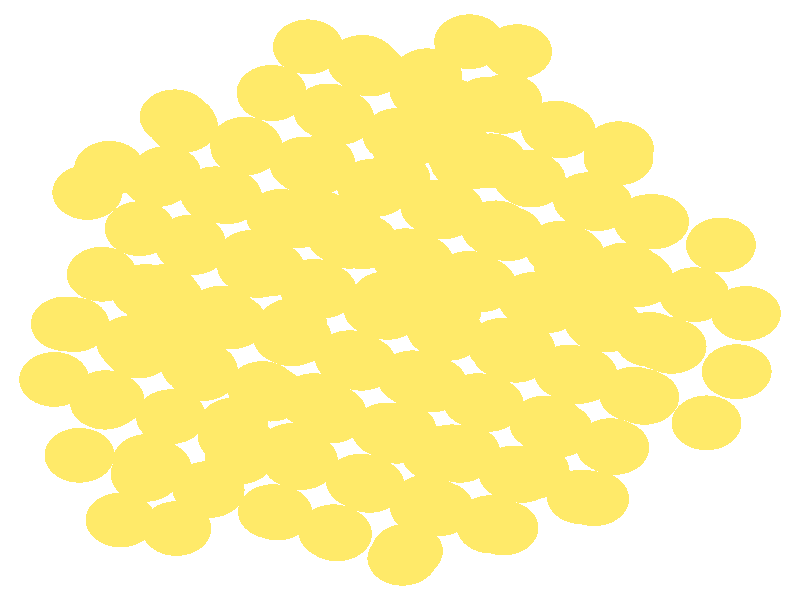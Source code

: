 #include "colors.inc"
#include "finish.inc"

global_settings {assumed_gamma 1 max_trace_level 6}
background {color White}
camera {orthographic
  right -23.36*x up 22.37*y
  direction 1.00*z
  location <0,0,50.00> look_at <0,0,0>}
light_source {<  2.00,   3.00,  40.00> color White
  area_light <0.70, 0, 0>, <0, 0.70, 0>, 3, 3
  adaptive 1 jitter}

#declare simple = finish {phong 0.7}
#declare pale = finish {ambient .5 diffuse .85 roughness .001 specular 0.200 }
#declare intermediate = finish {ambient 0.3 diffuse 0.6 specular 0.10 roughness 0.04 }
#declare vmd = finish {ambient .0 diffuse .65 phong 0.1 phong_size 40. specular 0.500 }
#declare jmol = finish {ambient .2 diffuse .6 specular 1 roughness .001 metallic}
#declare ase2 = finish {ambient 0.05 brilliance 3 diffuse 0.6 metallic specular 0.70 roughness 0.04 reflection 0.15}
#declare ase3 = finish {ambient .15 brilliance 2 diffuse .6 metallic specular 1. roughness .001 reflection .0}
#declare glass = finish {ambient .05 diffuse .3 specular 1. roughness .001}
#declare Rcell = 0.050;
#declare Rbond = 0.100;

#macro atom(LOC, R, COL, FIN)
  sphere{LOC, R texture{pigment{COL} finish{FIN}}}
#end
#macro constrain(LOC, R, COL, FIN)
union{torus{R, Rcell rotate 45*z texture{pigment{COL} finish{FIN}}}
      torus{R, Rcell rotate -45*z texture{pigment{COL} finish{FIN}}}
      translate LOC}
#end

atom(< -8.62,  -3.81, -14.06>, 1.02, rgb <1.00, 0.82, 0.14>, ase3) // #0 
atom(< -8.60,  -3.64,  -9.63>, 1.02, rgb <1.00, 0.82, 0.14>, ase3) // #1 
atom(< -9.36,  -5.79,  -7.67>, 1.02, rgb <1.00, 0.82, 0.14>, ase3) // #2 
atom(< -7.84,  -1.59, -15.95>, 1.02, rgb <1.00, 0.82, 0.14>, ase3) // #3 
atom(< -9.76,  -0.89, -13.79>, 1.02, rgb <1.00, 0.82, 0.14>, ase3) // #4 
atom(< -9.13,   4.01,  -8.36>, 1.02, rgb <1.00, 0.82, 0.14>, ase3) // #5 
atom(< -7.78,  -1.69, -11.89>, 1.02, rgb <1.00, 0.82, 0.14>, ase3) // #6 
atom(< -6.92,   0.31, -13.87>, 1.02, rgb <1.00, 0.82, 0.14>, ase3) // #7 
atom(< -9.51,  -0.92, -10.10>, 1.02, rgb <1.00, 0.82, 0.14>, ase3) // #8 
atom(< -8.71,   0.96,  -7.76>, 1.02, rgb <1.00, 0.82, 0.14>, ase3) // #9 
atom(< -7.66,  -1.72,  -7.77>, 1.02, rgb <1.00, 0.82, 0.14>, ase3) // #10 
atom(< -6.97,   0.15,  -9.80>, 1.02, rgb <1.00, 0.82, 0.14>, ase3) // #11 
atom(<-10.10,  -2.96, -12.01>, 1.02, rgb <1.00, 0.82, 0.14>, ase3) // #12 
atom(< -7.64,  -1.90,  -3.76>, 1.02, rgb <1.00, 0.82, 0.14>, ase3) // #13 
atom(< -6.77,   0.06,  -5.76>, 1.02, rgb <1.00, 0.82, 0.14>, ase3) // #14 
atom(< -6.12,   2.16, -15.96>, 1.02, rgb <1.00, 0.82, 0.14>, ase3) // #15 
atom(< -4.34,   1.59, -17.80>, 1.02, rgb <1.00, 0.82, 0.14>, ase3) // #16 
atom(< -8.49,   4.91, -11.30>, 1.02, rgb <1.00, 0.82, 0.14>, ase3) // #17 
atom(< -6.13,   2.05, -11.86>, 1.02, rgb <1.00, 0.82, 0.14>, ase3) // #18 
atom(< -5.40,   3.96, -13.85>, 1.02, rgb <1.00, 0.82, 0.14>, ase3) // #19 
atom(< -7.60,   2.66,  -9.78>, 1.02, rgb <1.00, 0.82, 0.14>, ase3) // #20 
atom(< -6.83,   4.72,  -7.58>, 1.02, rgb <1.00, 0.82, 0.14>, ase3) // #21 
atom(< -6.06,   1.95,  -7.76>, 1.02, rgb <1.00, 0.82, 0.14>, ase3) // #22 
atom(< -5.34,   3.88,  -9.79>, 1.02, rgb <1.00, 0.82, 0.14>, ase3) // #23 
atom(< -3.80,   1.16,  -1.89>, 1.02, rgb <1.00, 0.82, 0.14>, ase3) // #24 
atom(< -6.82,  -0.08,  -1.68>, 1.02, rgb <1.00, 0.82, 0.14>, ase3) // #25 
atom(< -5.05,   3.85,  -5.91>, 1.02, rgb <1.00, 0.82, 0.14>, ase3) // #26 
atom(< -3.75,   7.74, -13.88>, 1.02, rgb <1.00, 0.82, 0.14>, ase3) // #27 
atom(< -2.69,   9.44, -11.95>, 1.02, rgb <1.00, 0.82, 0.14>, ase3) // #28 
atom(< -4.53,   5.81, -11.82>, 1.02, rgb <1.00, 0.82, 0.14>, ase3) // #29 
atom(< -0.89,   8.61, -13.96>, 1.02, rgb <1.00, 0.82, 0.14>, ase3) // #30 
atom(< -6.58,   6.83, -13.62>, 1.02, rgb <1.00, 0.82, 0.14>, ase3) // #31 
atom(< -4.45,   5.71,  -7.74>, 1.02, rgb <1.00, 0.82, 0.14>, ase3) // #32 
atom(< -6.39,   6.62, -10.09>, 1.02, rgb <1.00, 0.82, 0.14>, ase3) // #33 
atom(< -7.09,   4.49,  -3.22>, 1.02, rgb <1.00, 0.82, 0.14>, ase3) // #34 
atom(< -4.51,   5.67,  -3.33>, 1.02, rgb <1.00, 0.82, 0.14>, ase3) // #35 
atom(< -6.34,   6.51,  -5.33>, 1.02, rgb <1.00, 0.82, 0.14>, ase3) // #36 
atom(< -6.14,  -1.83, -18.24>, 1.02, rgb <1.00, 0.82, 0.14>, ase3) // #37 
atom(< -7.11,  -6.27, -14.34>, 1.02, rgb <1.00, 0.82, 0.14>, ase3) // #38 
atom(< -6.69,  -4.35, -11.96>, 1.02, rgb <1.00, 0.82, 0.14>, ase3) // #39 
atom(< -6.53,  -8.52, -10.25>, 1.02, rgb <1.00, 0.82, 0.14>, ase3) // #40 
atom(< -4.88,  -5.10, -14.02>, 1.02, rgb <1.00, 0.82, 0.14>, ase3) // #41 
atom(< -8.16,  -8.20, -12.24>, 1.02, rgb <1.00, 0.82, 0.14>, ase3) // #42 
atom(< -7.38,  -6.02, -10.01>, 1.02, rgb <1.00, 0.82, 0.14>, ase3) // #43 
atom(< -5.56,  -7.10,  -7.93>, 1.02, rgb <1.00, 0.82, 0.14>, ase3) // #44 
atom(< -4.76,  -5.23,  -9.92>, 1.02, rgb <1.00, 0.82, 0.14>, ase3) // #45 
atom(< -7.43,  -6.50,  -5.70>, 1.02, rgb <1.00, 0.82, 0.14>, ase3) // #46 
atom(< -8.49,  -3.72,  -5.78>, 1.02, rgb <1.00, 0.82, 0.14>, ase3) // #47 
atom(< -4.67,  -5.32,  -5.87>, 1.02, rgb <1.00, 0.82, 0.14>, ase3) // #48 
atom(< -7.41,   0.32, -17.70>, 1.02, rgb <1.00, 0.82, 0.14>, ase3) // #49 
atom(< -5.23,  -0.49, -15.99>, 1.02, rgb <1.00, 0.82, 0.14>, ase3) // #50 
atom(< -4.86,  -4.66, -18.51>, 1.02, rgb <1.00, 0.82, 0.14>, ase3) // #51 
atom(< -3.14,  -0.95, -18.43>, 1.02, rgb <1.00, 0.82, 0.14>, ase3) // #52 
atom(< -5.97,  -2.44, -13.97>, 1.02, rgb <1.00, 0.82, 0.14>, ase3) // #53 
atom(< -5.12,  -0.62, -11.87>, 1.02, rgb <1.00, 0.82, 0.14>, ase3) // #54 
atom(< -4.02,  -3.30, -11.99>, 1.02, rgb <1.00, 0.82, 0.14>, ase3) // #55 
atom(< -3.27,  -1.38, -14.02>, 1.02, rgb <1.00, 0.82, 0.14>, ase3) // #56 
atom(< -5.87,  -2.55,  -9.90>, 1.02, rgb <1.00, 0.82, 0.14>, ase3) // #57 
atom(< -5.03,  -0.71,  -7.84>, 1.02, rgb <1.00, 0.82, 0.14>, ase3) // #58 
atom(< -3.92,  -3.40,  -7.89>, 1.02, rgb <1.00, 0.82, 0.14>, ase3) // #59 
atom(< -3.16,  -1.45,  -9.93>, 1.02, rgb <1.00, 0.82, 0.14>, ase3) // #60 
atom(< -5.76,  -2.61,  -5.79>, 1.02, rgb <1.00, 0.82, 0.14>, ase3) // #61 
atom(< -4.92,  -0.81,  -3.78>, 1.02, rgb <1.00, 0.82, 0.14>, ase3) // #62 
atom(< -3.02,  -1.39,  -1.62>, 1.02, rgb <1.00, 0.82, 0.14>, ase3) // #63 
atom(< -4.68,  -5.85,  -1.63>, 1.02, rgb <1.00, 0.82, 0.14>, ase3) // #64 
atom(< -5.75,  -2.74,  -1.75>, 1.02, rgb <1.00, 0.82, 0.14>, ase3) // #65 
atom(< -3.78,  -3.51,  -3.81>, 1.02, rgb <1.00, 0.82, 0.14>, ase3) // #66 
atom(< -0.41,   0.05, -18.15>, 1.02, rgb <1.00, 0.82, 0.14>, ase3) // #67 
atom(< -2.09,   7.05, -16.18>, 1.02, rgb <1.00, 0.82, 0.14>, ase3) // #68 
atom(< -2.52,   0.51, -16.08>, 1.02, rgb <1.00, 0.82, 0.14>, ase3) // #69 
atom(< -2.32,   3.04, -15.79>, 1.02, rgb <1.00, 0.82, 0.14>, ase3) // #70 
atom(< -4.32,   1.27, -13.91>, 1.02, rgb <1.00, 0.82, 0.14>, ase3) // #71 
atom(< -3.47,   3.12, -11.86>, 1.02, rgb <1.00, 0.82, 0.14>, ase3) // #72 
atom(< -2.42,   0.44, -11.97>, 1.02, rgb <1.00, 0.82, 0.14>, ase3) // #73 
atom(< -1.70,   2.39, -13.96>, 1.02, rgb <1.00, 0.82, 0.14>, ase3) // #74 
atom(< -4.21,   1.17,  -9.86>, 1.02, rgb <1.00, 0.82, 0.14>, ase3) // #75 
atom(< -3.38,   3.04,  -7.79>, 1.02, rgb <1.00, 0.82, 0.14>, ase3) // #76 
atom(< -2.31,   0.37,  -7.86>, 1.02, rgb <1.00, 0.82, 0.14>, ase3) // #77 
atom(< -1.54,   2.28,  -9.90>, 1.02, rgb <1.00, 0.82, 0.14>, ase3) // #78 
atom(< -4.15,   1.10,  -5.78>, 1.02, rgb <1.00, 0.82, 0.14>, ase3) // #79 
atom(< -2.97,   2.96,  -3.61>, 1.02, rgb <1.00, 0.82, 0.14>, ase3) // #80 
atom(< -2.28,   0.33,  -3.78>, 1.02, rgb <1.00, 0.82, 0.14>, ase3) // #81 
atom(< -1.48,   2.19,  -5.84>, 1.02, rgb <1.00, 0.82, 0.14>, ase3) // #82 
atom(< -1.99,  -4.32,  -2.01>, 1.02, rgb <1.00, 0.82, 0.14>, ase3) // #83 
atom(< -1.09,   2.17,  -1.96>, 1.02, rgb <1.00, 0.82, 0.14>, ase3) // #84 
atom(< -0.13,   4.50, -16.72>, 1.02, rgb <1.00, 0.82, 0.14>, ase3) // #85 
atom(<  0.79,   8.36, -15.91>, 1.02, rgb <1.00, 0.82, 0.14>, ase3) // #86 
atom(<  2.66,   5.19, -16.93>, 1.02, rgb <1.00, 0.82, 0.14>, ase3) // #87 
atom(< -2.79,   5.07, -13.87>, 1.02, rgb <1.00, 0.82, 0.14>, ase3) // #88 
atom(< -1.90,   6.89, -11.86>, 1.02, rgb <1.00, 0.82, 0.14>, ase3) // #89 
atom(< -0.82,   4.24, -11.96>, 1.02, rgb <1.00, 0.82, 0.14>, ase3) // #90 
atom(<  1.73,   5.58, -14.84>, 1.02, rgb <1.00, 0.82, 0.14>, ase3) // #91 
atom(< -2.67,   4.96,  -9.83>, 1.02, rgb <1.00, 0.82, 0.14>, ase3) // #92 
atom(< -1.78,   6.80,  -7.80>, 1.02, rgb <1.00, 0.82, 0.14>, ase3) // #93 
atom(< -0.70,   4.13,  -7.88>, 1.02, rgb <1.00, 0.82, 0.14>, ase3) // #94 
atom(<  0.03,   6.06,  -9.86>, 1.02, rgb <1.00, 0.82, 0.14>, ase3) // #95 
atom(< -2.53,   4.87,  -5.73>, 1.02, rgb <1.00, 0.82, 0.14>, ase3) // #96 
atom(< -1.88,   6.89,  -3.75>, 1.02, rgb <1.00, 0.82, 0.14>, ase3) // #97 
atom(< -0.81,   4.24,  -3.85>, 1.02, rgb <1.00, 0.82, 0.14>, ase3) // #98 
atom(<  0.09,   5.92,  -5.84>, 1.02, rgb <1.00, 0.82, 0.14>, ase3) // #99 
atom(< -2.33,   5.11,  -1.77>, 1.02, rgb <1.00, 0.82, 0.14>, ase3) // #100 
atom(< -3.74,   7.69,  -9.75>, 1.02, rgb <1.00, 0.82, 0.14>, ase3) // #101 
atom(<  1.42,   7.27, -12.17>, 1.02, rgb <1.00, 0.82, 0.14>, ase3) // #102 
atom(<  3.42,   9.26, -11.99>, 1.02, rgb <1.00, 0.82, 0.14>, ase3) // #103 
atom(<  0.72,   7.80,  -8.05>, 1.02, rgb <1.00, 0.82, 0.14>, ase3) // #104 
atom(< -1.10,   8.86,  -9.99>, 1.02, rgb <1.00, 0.82, 0.14>, ase3) // #105 
atom(< -3.16,  -5.61, -16.01>, 1.02, rgb <1.00, 0.82, 0.14>, ase3) // #106 
atom(< -5.63,  -7.03, -12.07>, 1.02, rgb <1.00, 0.82, 0.14>, ase3) // #107 
atom(< -3.00,  -6.00, -12.06>, 1.02, rgb <1.00, 0.82, 0.14>, ase3) // #108 
atom(< -1.94,  -8.64, -12.16>, 1.02, rgb <1.00, 0.82, 0.14>, ase3) // #109 
atom(< -1.14,  -6.75, -14.15>, 1.02, rgb <1.00, 0.82, 0.14>, ase3) // #110 
atom(< -3.71,  -7.89, -10.06>, 1.02, rgb <1.00, 0.82, 0.14>, ase3) // #111 
atom(< -2.88,  -6.06,  -7.99>, 1.02, rgb <1.00, 0.82, 0.14>, ase3) // #112 
atom(< -1.84,  -8.72,  -8.04>, 1.02, rgb <1.00, 0.82, 0.14>, ase3) // #113 
atom(< -1.05,  -6.79, -10.09>, 1.02, rgb <1.00, 0.82, 0.14>, ase3) // #114 
atom(< -3.58,  -7.94,  -5.98>, 1.02, rgb <1.00, 0.82, 0.14>, ase3) // #115 
atom(< -2.84,  -5.97,  -4.03>, 1.02, rgb <1.00, 0.82, 0.14>, ase3) // #116 
atom(< -0.89,  -6.91,  -6.00>, 1.02, rgb <1.00, 0.82, 0.14>, ase3) // #117 
atom(< -1.53,   2.70, -18.04>, 1.02, rgb <1.00, 0.82, 0.14>, ase3) // #118 
atom(< -1.47,  -2.15, -16.15>, 1.02, rgb <1.00, 0.82, 0.14>, ase3) // #119 
atom(< -0.39,  -4.85, -16.21>, 1.02, rgb <1.00, 0.82, 0.14>, ase3) // #120 
atom(<  0.36,  -2.90, -18.22>, 1.02, rgb <1.00, 0.82, 0.14>, ase3) // #121 
atom(< -2.24,  -4.08, -14.10>, 1.02, rgb <1.00, 0.82, 0.14>, ase3) // #122 
atom(< -1.35,  -2.22, -12.06>, 1.02, rgb <1.00, 0.82, 0.14>, ase3) // #123 
atom(< -0.28,  -4.90, -12.12>, 1.02, rgb <1.00, 0.82, 0.14>, ase3) // #124 
atom(<  0.46,  -2.98, -14.16>, 1.02, rgb <1.00, 0.82, 0.14>, ase3) // #125 
atom(< -2.10,  -4.14, -10.03>, 1.02, rgb <1.00, 0.82, 0.14>, ase3) // #126 
atom(< -1.25,  -2.28,  -7.97>, 1.02, rgb <1.00, 0.82, 0.14>, ase3) // #127 
atom(< -0.18,  -4.96,  -8.06>, 1.02, rgb <1.00, 0.82, 0.14>, ase3) // #128 
atom(<  0.60,  -3.06, -10.07>, 1.02, rgb <1.00, 0.82, 0.14>, ase3) // #129 
atom(< -2.00,  -4.21,  -5.93>, 1.02, rgb <1.00, 0.82, 0.14>, ase3) // #130 
atom(< -1.13,  -2.36,  -3.91>, 1.02, rgb <1.00, 0.82, 0.14>, ase3) // #131 
atom(< -0.08,  -5.08,  -3.90>, 1.02, rgb <1.00, 0.82, 0.14>, ase3) // #132 
atom(<  0.66,  -3.10,  -5.98>, 1.02, rgb <1.00, 0.82, 0.14>, ase3) // #133 
atom(<  0.04,  -4.84,   0.00>, 1.02, rgb <1.00, 0.82, 0.14>, ase3) // #134 
atom(<  0.95,  -3.16,  -2.16>, 1.02, rgb <1.00, 0.82, 0.14>, ase3) // #135 
atom(<  0.16,   1.65, -16.11>, 1.02, rgb <1.00, 0.82, 0.14>, ase3) // #136 
atom(<  1.36,  -0.38, -20.35>, 1.02, rgb <1.00, 0.82, 0.14>, ase3) // #137 
atom(<  1.21,  -1.09, -16.22>, 1.02, rgb <1.00, 0.82, 0.14>, ase3) // #138 
atom(<  3.89,   0.02, -16.26>, 1.02, rgb <1.00, 0.82, 0.14>, ase3) // #139 
atom(< -0.63,  -0.33, -14.10>, 1.02, rgb <1.00, 0.82, 0.14>, ase3) // #140 
atom(<  0.25,   1.51, -12.01>, 1.02, rgb <1.00, 0.82, 0.14>, ase3) // #141 
atom(<  1.31,  -1.16, -12.10>, 1.02, rgb <1.00, 0.82, 0.14>, ase3) // #142 
atom(<  2.02,   0.81, -14.19>, 1.02, rgb <1.00, 0.82, 0.14>, ase3) // #143 
atom(< -0.51,  -0.40,  -9.98>, 1.02, rgb <1.00, 0.82, 0.14>, ase3) // #144 
atom(<  0.34,   1.44,  -7.92>, 1.02, rgb <1.00, 0.82, 0.14>, ase3) // #145 
atom(<  1.42,  -1.24,  -8.02>, 1.02, rgb <1.00, 0.82, 0.14>, ase3) // #146 
atom(<  2.18,   0.69, -10.05>, 1.02, rgb <1.00, 0.82, 0.14>, ase3) // #147 
atom(< -0.36,  -0.46,  -5.92>, 1.02, rgb <1.00, 0.82, 0.14>, ase3) // #148 
atom(<  0.54,   1.41,  -3.83>, 1.02, rgb <1.00, 0.82, 0.14>, ase3) // #149 
atom(<  4.61,  -4.85,  -1.75>, 1.02, rgb <1.00, 0.82, 0.14>, ase3) // #150 
atom(<  2.30,   0.62,  -6.00>, 1.02, rgb <1.00, 0.82, 0.14>, ase3) // #151 
atom(<  0.33,   1.25,  -0.04>, 1.02, rgb <1.00, 0.82, 0.14>, ase3) // #152 
atom(<  2.37,   0.57,  -1.87>, 1.02, rgb <1.00, 0.82, 0.14>, ase3) // #153 
atom(< -0.07,   6.14, -13.96>, 1.02, rgb <1.00, 0.82, 0.14>, ase3) // #154 
atom(<  2.80,   2.69, -16.17>, 1.02, rgb <1.00, 0.82, 0.14>, ase3) // #155 
atom(<  4.67,   1.93, -18.30>, 1.02, rgb <1.00, 0.82, 0.14>, ase3) // #156 
atom(<  1.04,   3.47, -14.05>, 1.02, rgb <1.00, 0.82, 0.14>, ase3) // #157 
atom(<  1.86,   5.28, -11.96>, 1.02, rgb <1.00, 0.82, 0.14>, ase3) // #158 
atom(<  2.90,   2.59, -12.04>, 1.02, rgb <1.00, 0.82, 0.14>, ase3) // #159 
atom(<  3.73,   4.58, -14.04>, 1.02, rgb <1.00, 0.82, 0.14>, ase3) // #160 
atom(<  1.15,   3.37,  -9.99>, 1.02, rgb <1.00, 0.82, 0.14>, ase3) // #161 
atom(<  1.90,   5.15,  -7.90>, 1.02, rgb <1.00, 0.82, 0.14>, ase3) // #162 
atom(<  3.05,   2.52,  -8.04>, 1.02, rgb <1.00, 0.82, 0.14>, ase3) // #163 
atom(<  3.82,   4.47,  -9.97>, 1.02, rgb <1.00, 0.82, 0.14>, ase3) // #164 
atom(<  1.26,   3.29,  -5.93>, 1.02, rgb <1.00, 0.82, 0.14>, ase3) // #165 
atom(<  2.16,   5.16,  -3.84>, 1.02, rgb <1.00, 0.82, 0.14>, ase3) // #166 
atom(<  3.15,   2.47,  -3.92>, 1.02, rgb <1.00, 0.82, 0.14>, ase3) // #167 
atom(<  4.69,   6.31,  -8.02>, 1.02, rgb <1.00, 0.82, 0.14>, ase3) // #168 
atom(<  1.43,   3.37,  -2.01>, 1.02, rgb <1.00, 0.82, 0.14>, ase3) // #169 
atom(<  3.13,   7.41, -14.14>, 1.02, rgb <1.00, 0.82, 0.14>, ase3) // #170 
atom(<  4.55,   6.41, -12.05>, 1.02, rgb <1.00, 0.82, 0.14>, ase3) // #171 
atom(<  3.03,   7.22, -10.12>, 1.02, rgb <1.00, 0.82, 0.14>, ase3) // #172 
atom(<  6.38,   5.30,  -9.92>, 1.02, rgb <1.00, 0.82, 0.14>, ase3) // #173 
atom(<  2.55,   7.30,  -6.00>, 1.02, rgb <1.00, 0.82, 0.14>, ase3) // #174 
atom(<  0.73,  -7.73, -16.23>, 1.02, rgb <1.00, 0.82, 0.14>, ase3) // #175 
atom(<  0.23,  -9.36, -14.35>, 1.02, rgb <1.00, 0.82, 0.14>, ase3) // #176 
atom(<  0.76,  -7.54, -12.21>, 1.02, rgb <1.00, 0.82, 0.14>, ase3) // #177 
atom(<  2.65,  -8.30, -14.26>, 1.02, rgb <1.00, 0.82, 0.14>, ase3) // #178 
atom(<  0.07,  -9.63, -10.35>, 1.02, rgb <1.00, 0.82, 0.14>, ase3) // #179 
atom(<  0.89,  -7.63,  -8.15>, 1.02, rgb <1.00, 0.82, 0.14>, ase3) // #180 
atom(<  2.67,  -8.43, -10.24>, 1.02, rgb <1.00, 0.82, 0.14>, ase3) // #181 
atom(<  0.19,  -9.36,  -6.03>, 1.02, rgb <1.00, 0.82, 0.14>, ase3) // #182 
atom(<  1.14,  -7.78,  -3.97>, 1.02, rgb <1.00, 0.82, 0.14>, ase3) // #183 
atom(<  5.67,  -7.41,  -5.96>, 1.02, rgb <1.00, 0.82, 0.14>, ase3) // #184 
atom(< -2.52,  -3.75, -18.57>, 1.02, rgb <1.00, 0.82, 0.14>, ase3) // #185 
atom(<  2.27,  -3.75, -16.26>, 1.02, rgb <1.00, 0.82, 0.14>, ase3) // #186 
atom(<  1.06,  -5.73, -18.43>, 1.02, rgb <1.00, 0.82, 0.14>, ase3) // #187 
atom(<  1.51,  -5.66, -14.25>, 1.02, rgb <1.00, 0.82, 0.14>, ase3) // #188 
atom(<  2.39,  -3.80, -12.20>, 1.02, rgb <1.00, 0.82, 0.14>, ase3) // #189 
atom(<  3.48,  -6.48, -12.26>, 1.02, rgb <1.00, 0.82, 0.14>, ase3) // #190 
atom(<  4.21,  -4.59, -14.26>, 1.02, rgb <1.00, 0.82, 0.14>, ase3) // #191 
atom(<  1.68,  -5.74, -10.16>, 1.02, rgb <1.00, 0.82, 0.14>, ase3) // #192 
atom(<  2.50,  -3.87,  -8.09>, 1.02, rgb <1.00, 0.82, 0.14>, ase3) // #193 
atom(<  3.56,  -6.54,  -8.18>, 1.02, rgb <1.00, 0.82, 0.14>, ase3) // #194 
atom(<  4.32,  -4.65, -10.24>, 1.02, rgb <1.00, 0.82, 0.14>, ase3) // #195 
atom(<  1.75,  -5.79,  -6.06>, 1.02, rgb <1.00, 0.82, 0.14>, ase3) // #196 
atom(<  2.59,  -3.89,  -4.01>, 1.02, rgb <1.00, 0.82, 0.14>, ase3) // #197 
atom(<  3.93,  -6.39,  -4.14>, 1.02, rgb <1.00, 0.82, 0.14>, ase3) // #198 
atom(<  4.38,  -4.62,  -6.18>, 1.02, rgb <1.00, 0.82, 0.14>, ase3) // #199 
atom(<  1.91,  -5.69,  -1.94>, 1.02, rgb <1.00, 0.82, 0.14>, ase3) // #200 
atom(<  2.98,  -1.69, -18.35>, 1.02, rgb <1.00, 0.82, 0.14>, ase3) // #201 
atom(<  3.32,  -6.45, -16.69>, 1.02, rgb <1.00, 0.82, 0.14>, ase3) // #202 
atom(<  4.93,  -2.68, -16.35>, 1.02, rgb <1.00, 0.82, 0.14>, ase3) // #203 
atom(<  3.11,  -1.92, -14.19>, 1.02, rgb <1.00, 0.82, 0.14>, ase3) // #204 
atom(<  4.02,  -0.07, -12.19>, 1.02, rgb <1.00, 0.82, 0.14>, ase3) // #205 
atom(<  5.02,  -2.75, -12.23>, 1.02, rgb <1.00, 0.82, 0.14>, ase3) // #206 
atom(<  5.83,  -0.82, -14.24>, 1.02, rgb <1.00, 0.82, 0.14>, ase3) // #207 
atom(<  3.27,  -1.98, -10.18>, 1.02, rgb <1.00, 0.82, 0.14>, ase3) // #208 
atom(<  4.11,  -0.16,  -8.11>, 1.02, rgb <1.00, 0.82, 0.14>, ase3) // #209 
atom(<  5.18,  -2.86,  -8.18>, 1.02, rgb <1.00, 0.82, 0.14>, ase3) // #210 
atom(<  5.92,  -0.93, -10.18>, 1.02, rgb <1.00, 0.82, 0.14>, ase3) // #211 
atom(<  3.38,  -2.06,  -6.07>, 1.02, rgb <1.00, 0.82, 0.14>, ase3) // #212 
atom(<  4.27,  -0.22,  -4.01>, 1.02, rgb <1.00, 0.82, 0.14>, ase3) // #213 
atom(<  8.95,  -4.58, -12.26>, 1.02, rgb <1.00, 0.82, 0.14>, ase3) // #214 
atom(<  6.04,  -0.93,  -6.18>, 1.02, rgb <1.00, 0.82, 0.14>, ase3) // #215 
atom(<  3.51,  -1.84,  -2.07>, 1.02, rgb <1.00, 0.82, 0.14>, ase3) // #216 
atom(<  5.74,  -0.18, -18.48>, 1.02, rgb <1.00, 0.82, 0.14>, ase3) // #217 
atom(<  5.49,   3.74, -16.25>, 1.02, rgb <1.00, 0.82, 0.14>, ase3) // #218 
atom(<  6.55,   1.12, -16.34>, 1.02, rgb <1.00, 0.82, 0.14>, ase3) // #219 
atom(<  4.74,   1.84, -14.20>, 1.02, rgb <1.00, 0.82, 0.14>, ase3) // #220 
atom(<  5.60,   3.69, -12.16>, 1.02, rgb <1.00, 0.82, 0.14>, ase3) // #221 
atom(<  6.68,   1.05, -12.31>, 1.02, rgb <1.00, 0.82, 0.14>, ase3) // #222 
atom(<  7.42,   2.92, -14.26>, 1.02, rgb <1.00, 0.82, 0.14>, ase3) // #223 
atom(<  4.87,   1.76, -10.12>, 1.02, rgb <1.00, 0.82, 0.14>, ase3) // #224 
atom(<  7.27,   2.92, -10.23>, 1.02, rgb <1.00, 0.82, 0.14>, ase3) // #225 
atom(<  8.59,   0.20, -10.26>, 1.02, rgb <1.00, 0.82, 0.14>, ase3) // #226 
atom(<  9.37,   2.05, -12.38>, 1.02, rgb <1.00, 0.82, 0.14>, ase3) // #227 
atom(<  4.95,   1.68,  -6.02>, 1.02, rgb <1.00, 0.82, 0.14>, ase3) // #228 
atom(<  0.39,   6.04,  -1.61>, 1.02, rgb <1.00, 0.82, 0.14>, ase3) // #229 
atom(<  7.93,  -1.73,  -8.24>, 1.02, rgb <1.00, 0.82, 0.14>, ase3) // #230 
atom(<  6.87,   0.89,  -8.23>, 1.02, rgb <1.00, 0.82, 0.14>, ase3) // #231 
atom(<  4.92,   1.31,  -1.79>, 1.02, rgb <1.00, 0.82, 0.14>, ase3) // #232 
atom(<  6.39,   5.64, -14.45>, 1.02, rgb <1.00, 0.82, 0.14>, ase3) // #233 
atom(<  2.02,   9.63, -10.14>, 1.02, rgb <1.00, 0.82, 0.14>, ase3) // #234 
atom(<  6.97,   0.76,  -3.81>, 1.02, rgb <1.00, 0.82, 0.14>, ase3) // #235 
atom(<  5.31,  -7.34, -10.28>, 1.02, rgb <1.00, 0.82, 0.14>, ase3) // #236 
atom(<  6.15,  -5.43, -12.36>, 1.02, rgb <1.00, 0.82, 0.14>, ase3) // #237 
atom(<  3.02,  -8.50,  -6.10>, 1.02, rgb <1.00, 0.82, 0.14>, ase3) // #238 
atom(<  6.26,  -5.50,  -8.23>, 1.02, rgb <1.00, 0.82, 0.14>, ase3) // #239 
atom(<  5.33,  -2.81,  -4.09>, 1.02, rgb <1.00, 0.82, 0.14>, ase3) // #240 
atom(<  6.83,  -3.51, -14.41>, 1.02, rgb <1.00, 0.82, 0.14>, ase3) // #241 
atom(<  7.73,  -1.63, -12.33>, 1.02, rgb <1.00, 0.82, 0.14>, ase3) // #242 
atom(<  7.02,  -3.56, -10.27>, 1.02, rgb <1.00, 0.82, 0.14>, ase3) // #243 
atom(<  9.83,  -2.67, -10.21>, 1.02, rgb <1.00, 0.82, 0.14>, ase3) // #244 
atom(<  7.13,  -3.63,  -6.24>, 1.02, rgb <1.00, 0.82, 0.14>, ase3) // #245 
atom(<  7.29,  -1.47, -16.37>, 1.02, rgb <1.00, 0.82, 0.14>, ase3) // #246 
atom(< 10.10,  -0.50, -12.63>, 1.02, rgb <1.00, 0.82, 0.14>, ase3) // #247 
atom(<  5.76,   3.59,  -8.11>, 1.02, rgb <1.00, 0.82, 0.14>, ase3) // #248 
